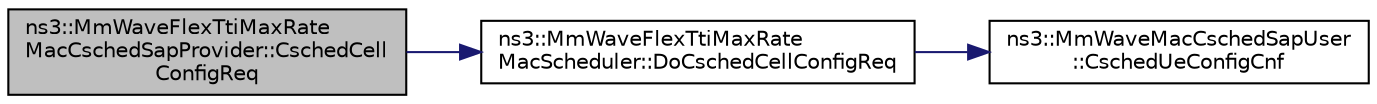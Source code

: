 digraph "ns3::MmWaveFlexTtiMaxRateMacCschedSapProvider::CschedCellConfigReq"
{
  edge [fontname="Helvetica",fontsize="10",labelfontname="Helvetica",labelfontsize="10"];
  node [fontname="Helvetica",fontsize="10",shape=record];
  rankdir="LR";
  Node1 [label="ns3::MmWaveFlexTtiMaxRate\lMacCschedSapProvider::CschedCell\lConfigReq",height=0.2,width=0.4,color="black", fillcolor="grey75", style="filled", fontcolor="black"];
  Node1 -> Node2 [color="midnightblue",fontsize="10",style="solid"];
  Node2 [label="ns3::MmWaveFlexTtiMaxRate\lMacScheduler::DoCschedCellConfigReq",height=0.2,width=0.4,color="black", fillcolor="white", style="filled",URL="$df/d2a/classns3_1_1MmWaveFlexTtiMaxRateMacScheduler.html#aee37094f0a102854763045030a661dcf"];
  Node2 -> Node3 [color="midnightblue",fontsize="10",style="solid"];
  Node3 [label="ns3::MmWaveMacCschedSapUser\l::CschedUeConfigCnf",height=0.2,width=0.4,color="black", fillcolor="white", style="filled",URL="$d7/d6e/classns3_1_1MmWaveMacCschedSapUser.html#a7c6574b01ef6cfd72a3c027142dff19c"];
}
